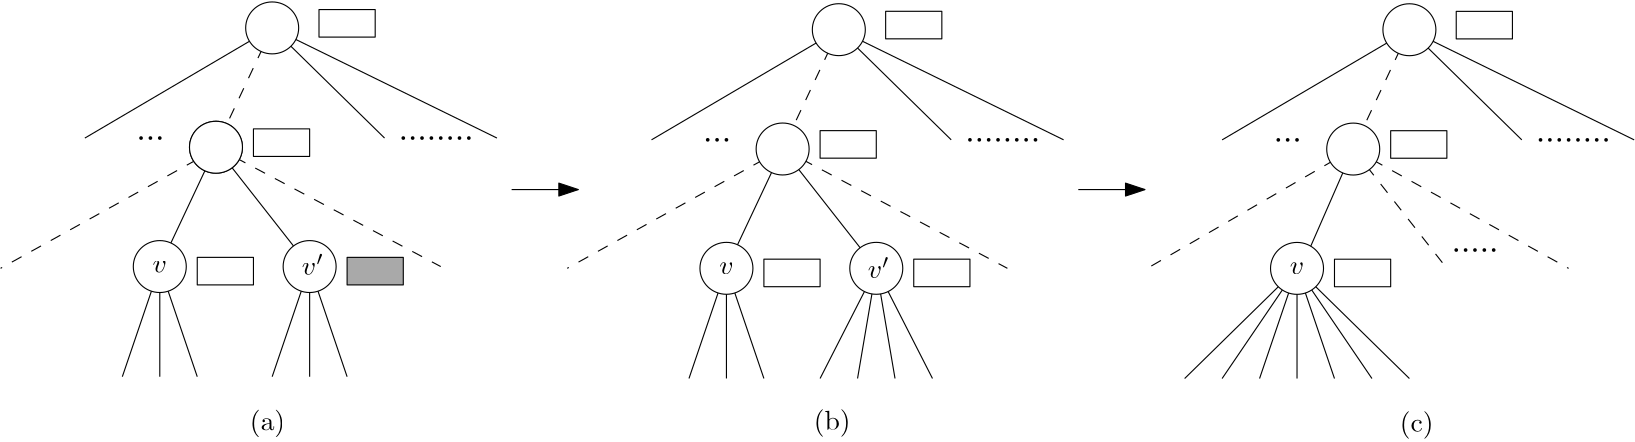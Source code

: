 <?xml version="1.0"?>
<!DOCTYPE ipe SYSTEM "ipe.dtd">
<ipe version="70107" creator="Ipe 7.2.2">
<info created="D:20160518121350" modified="D:20160601115741"/>
<ipestyle name="basic">
<symbol name="arrow/arc(spx)">
<path stroke="sym-stroke" fill="sym-stroke" pen="sym-pen">
0 0 m
-1 0.333 l
-1 -0.333 l
h
</path>
</symbol>
<symbol name="arrow/farc(spx)">
<path stroke="sym-stroke" fill="white" pen="sym-pen">
0 0 m
-1 0.333 l
-1 -0.333 l
h
</path>
</symbol>
<symbol name="arrow/ptarc(spx)">
<path stroke="sym-stroke" fill="sym-stroke" pen="sym-pen">
0 0 m
-1 0.333 l
-0.8 0 l
-1 -0.333 l
h
</path>
</symbol>
<symbol name="arrow/fptarc(spx)">
<path stroke="sym-stroke" fill="white" pen="sym-pen">
0 0 m
-1 0.333 l
-0.8 0 l
-1 -0.333 l
h
</path>
</symbol>
<symbol name="mark/circle(sx)" transformations="translations">
<path fill="sym-stroke">
0.6 0 0 0.6 0 0 e
0.4 0 0 0.4 0 0 e
</path>
</symbol>
<symbol name="mark/disk(sx)" transformations="translations">
<path fill="sym-stroke">
0.6 0 0 0.6 0 0 e
</path>
</symbol>
<symbol name="mark/fdisk(sfx)" transformations="translations">
<group>
<path fill="sym-fill">
0.5 0 0 0.5 0 0 e
</path>
<path fill="sym-stroke" fillrule="eofill">
0.6 0 0 0.6 0 0 e
0.4 0 0 0.4 0 0 e
</path>
</group>
</symbol>
<symbol name="mark/box(sx)" transformations="translations">
<path fill="sym-stroke" fillrule="eofill">
-0.6 -0.6 m
0.6 -0.6 l
0.6 0.6 l
-0.6 0.6 l
h
-0.4 -0.4 m
0.4 -0.4 l
0.4 0.4 l
-0.4 0.4 l
h
</path>
</symbol>
<symbol name="mark/square(sx)" transformations="translations">
<path fill="sym-stroke">
-0.6 -0.6 m
0.6 -0.6 l
0.6 0.6 l
-0.6 0.6 l
h
</path>
</symbol>
<symbol name="mark/fsquare(sfx)" transformations="translations">
<group>
<path fill="sym-fill">
-0.5 -0.5 m
0.5 -0.5 l
0.5 0.5 l
-0.5 0.5 l
h
</path>
<path fill="sym-stroke" fillrule="eofill">
-0.6 -0.6 m
0.6 -0.6 l
0.6 0.6 l
-0.6 0.6 l
h
-0.4 -0.4 m
0.4 -0.4 l
0.4 0.4 l
-0.4 0.4 l
h
</path>
</group>
</symbol>
<symbol name="mark/cross(sx)" transformations="translations">
<group>
<path fill="sym-stroke">
-0.43 -0.57 m
0.57 0.43 l
0.43 0.57 l
-0.57 -0.43 l
h
</path>
<path fill="sym-stroke">
-0.43 0.57 m
0.57 -0.43 l
0.43 -0.57 l
-0.57 0.43 l
h
</path>
</group>
</symbol>
<symbol name="arrow/fnormal(spx)">
<path stroke="sym-stroke" fill="white" pen="sym-pen">
0 0 m
-1 0.333 l
-1 -0.333 l
h
</path>
</symbol>
<symbol name="arrow/pointed(spx)">
<path stroke="sym-stroke" fill="sym-stroke" pen="sym-pen">
0 0 m
-1 0.333 l
-0.8 0 l
-1 -0.333 l
h
</path>
</symbol>
<symbol name="arrow/fpointed(spx)">
<path stroke="sym-stroke" fill="white" pen="sym-pen">
0 0 m
-1 0.333 l
-0.8 0 l
-1 -0.333 l
h
</path>
</symbol>
<symbol name="arrow/linear(spx)">
<path stroke="sym-stroke" pen="sym-pen">
-1 0.333 m
0 0 l
-1 -0.333 l
</path>
</symbol>
<symbol name="arrow/fdouble(spx)">
<path stroke="sym-stroke" fill="white" pen="sym-pen">
0 0 m
-1 0.333 l
-1 -0.333 l
h
-1 0 m
-2 0.333 l
-2 -0.333 l
h
</path>
</symbol>
<symbol name="arrow/double(spx)">
<path stroke="sym-stroke" fill="sym-stroke" pen="sym-pen">
0 0 m
-1 0.333 l
-1 -0.333 l
h
-1 0 m
-2 0.333 l
-2 -0.333 l
h
</path>
</symbol>
<pen name="heavier" value="0.8"/>
<pen name="fat" value="1.2"/>
<pen name="ultrafat" value="2"/>
<symbolsize name="large" value="5"/>
<symbolsize name="small" value="2"/>
<symbolsize name="tiny" value="1.1"/>
<arrowsize name="large" value="10"/>
<arrowsize name="small" value="5"/>
<arrowsize name="tiny" value="3"/>
<color name="red" value="1 0 0"/>
<color name="green" value="0 1 0"/>
<color name="blue" value="0 0 1"/>
<color name="yellow" value="1 1 0"/>
<color name="orange" value="1 0.647 0"/>
<color name="gold" value="1 0.843 0"/>
<color name="purple" value="0.627 0.125 0.941"/>
<color name="gray" value="0.745"/>
<color name="brown" value="0.647 0.165 0.165"/>
<color name="navy" value="0 0 0.502"/>
<color name="pink" value="1 0.753 0.796"/>
<color name="seagreen" value="0.18 0.545 0.341"/>
<color name="turquoise" value="0.251 0.878 0.816"/>
<color name="violet" value="0.933 0.51 0.933"/>
<color name="darkblue" value="0 0 0.545"/>
<color name="darkcyan" value="0 0.545 0.545"/>
<color name="darkgray" value="0.663"/>
<color name="darkgreen" value="0 0.392 0"/>
<color name="darkmagenta" value="0.545 0 0.545"/>
<color name="darkorange" value="1 0.549 0"/>
<color name="darkred" value="0.545 0 0"/>
<color name="lightblue" value="0.678 0.847 0.902"/>
<color name="lightcyan" value="0.878 1 1"/>
<color name="lightgray" value="0.827"/>
<color name="lightgreen" value="0.565 0.933 0.565"/>
<color name="lightyellow" value="1 1 0.878"/>
<dashstyle name="dashed" value="[4] 0"/>
<dashstyle name="dotted" value="[1 3] 0"/>
<dashstyle name="dash dotted" value="[4 2 1 2] 0"/>
<dashstyle name="dash dot dotted" value="[4 2 1 2 1 2] 0"/>
<textsize name="large" value="\large"/>
<textsize name="Large" value="\Large"/>
<textsize name="LARGE" value="\LARGE"/>
<textsize name="huge" value="\huge"/>
<textsize name="Huge" value="\Huge"/>
<textsize name="small" value="\small"/>
<textsize name="footnote" value="\footnotesize"/>
<textsize name="tiny" value="\tiny"/>
<textstyle name="center" begin="\begin{center}" end="\end{center}"/>
<textstyle name="itemize" begin="\begin{itemize}" end="\end{itemize}"/>
<textstyle name="item" begin="\begin{itemize}\item{}" end="\end{itemize}"/>
<gridsize name="4 pts" value="4"/>
<gridsize name="8 pts (~3 mm)" value="8"/>
<gridsize name="16 pts (~6 mm)" value="16"/>
<gridsize name="32 pts (~12 mm)" value="32"/>
<gridsize name="10 pts (~3.5 mm)" value="10"/>
<gridsize name="20 pts (~7 mm)" value="20"/>
<gridsize name="14 pts (~5 mm)" value="14"/>
<gridsize name="28 pts (~10 mm)" value="28"/>
<gridsize name="56 pts (~20 mm)" value="56"/>
<anglesize name="90 deg" value="90"/>
<anglesize name="60 deg" value="60"/>
<anglesize name="45 deg" value="45"/>
<anglesize name="30 deg" value="30"/>
<anglesize name="22.5 deg" value="22.5"/>
<opacity name="10%" value="0.1"/>
<opacity name="30%" value="0.3"/>
<opacity name="50%" value="0.5"/>
<opacity name="75%" value="0.75"/>
<tiling name="falling" angle="-60" step="4" width="1"/>
<tiling name="rising" angle="30" step="4" width="1"/>
</ipestyle>
<page>
<layer name="alpha"/>
<view layers="alpha" active="alpha"/>
<text layer="alpha" matrix="1 0 0 1 -66.3077 17.3846" transformations="translations" pos="160 624" stroke="black" type="label" width="12.73" height="7.473" depth="2.49" valign="baseline">(a)</text>
<text matrix="1 0 0 1 136.769 17.5385" transformations="translations" pos="160 624" stroke="black" type="label" width="13.284" height="7.473" depth="2.49" valign="baseline">(b)</text>
<text matrix="1 0 0 1 347.685 16.8067" transformations="translations" pos="160 624" stroke="black" type="label" width="12.177" height="7.473" depth="2.49" valign="baseline">(c)</text>
<path matrix="1 0 0 1 8 0" stroke="black" arrow="normal/normal">
180 728 m
204 728 l
</path>
<path matrix="1 0 0 1 4 0" stroke="black" arrow="normal/normal">
388 728 m
412 728 l
</path>
<path matrix="0.421445 0 0 0.894951 27.621 113.194" stroke="black" dash="dashed">
176 752 m
128 704 l
128 704 l
</path>
<path matrix="1.26433 0 0 0.826112 -120.728 164.964" stroke="black">
176 752 m
208 704 l
208 704 l
</path>
<path matrix="1.01147 0 0 0.826112 -76.223 164.964" stroke="black">
176 752 m
256 704 l
256 704 l
</path>
<use matrix="0.84289 0 0 0.826112 -26.3239 164.964" name="mark/disk(sx)" pos="216 704" size="tiny" stroke="black"/>
<use matrix="0.84289 0 0 0.826112 -19.5808 164.964" name="mark/disk(sx)" pos="216 704" size="tiny" stroke="black"/>
<use matrix="0.84289 0 0 0.826112 -12.8377 164.964" name="mark/disk(sx)" pos="216 704" size="tiny" stroke="black"/>
<use matrix="0.84289 0 0 0.826112 -33.0671 164.964" name="mark/disk(sx)" pos="216 704" size="tiny" stroke="black"/>
<use matrix="0.84289 0 0 0.826112 -29.6955 164.964" name="mark/disk(sx)" pos="216 704" size="tiny" stroke="black"/>
<use matrix="0.84289 0 0 0.826112 -22.9524 164.964" name="mark/disk(sx)" pos="216 704" size="tiny" stroke="black"/>
<use matrix="0.84289 0 0 0.826112 -16.2093 164.964" name="mark/disk(sx)" pos="216 704" size="tiny" stroke="black"/>
<use matrix="0.84289 0 0 0.826112 -9.4661 164.964" name="mark/disk(sx)" pos="216 704" size="tiny" stroke="black"/>
<path matrix="0.84289 0 0 0.826112 -33.0671 164.964" stroke="black" fill="white">
160 752 m
80 704 l
80 704 l
</path>
<path matrix="0.84289 0 0 0.826112 -46.5533 164.964" stroke="black" fill="white">
11.3137 0 0 11.3137 176 752 e
</path>
<path matrix="0.84289 0 0 0.826112 -70.1542 316.969" stroke="black" fill="white">
224 576 m
224 564 l
248 564 l
248 576 l
h
</path>
<path matrix="0.84289 0 0 0.826112 -93.7551 274.011" stroke="black" fill="white">
224 576 m
224 564 l
248 564 l
248 576 l
h
</path>
<use matrix="0.84289 0 0 0.826112 -124.099 164.964" name="mark/disk(sx)" pos="216 704" size="tiny" stroke="black"/>
<use matrix="0.84289 0 0 0.826112 -127.471 164.964" name="mark/disk(sx)" pos="216 704" size="tiny" stroke="black"/>
<use matrix="0.84289 0 0 0.826112 -120.728 164.964" name="mark/disk(sx)" pos="216 704" size="tiny" stroke="black"/>
<path matrix="0.84289 0 0 0.826112 -113.984 227.749" stroke="black" fill="white">
224 576 m
224 564 l
248 564 l
248 576 l
h
</path>
<path matrix="0.84289 0 0 0.826112 -255.59 164.964" stroke="black" fill="white">
400 700 m
376 648 l
376 648 l
</path>
<path matrix="2.10722 0 0 0.826112 -205.017 164.964" stroke="black" fill="white">
136 700 m
152 648 l
152 648 l
</path>
<path matrix="1.68577 0 0 0.826112 -147.7 164.964" stroke="black" fill="white" dash="dashed">
136 700 m
184 648 l
184 648 l
</path>
<path matrix="0.84289 0 0 0.826112 -194.902 118.702" stroke="black" fill="white">
368 704 m
368 656 l
368 656 l
</path>
<path matrix="0.84289 0 0 0.826112 -194.902 118.702" stroke="black" fill="white">
368 704 m
384 656 l
384 656 l
</path>
<path matrix="0.84289 0 0 0.826112 -194.902 118.702" stroke="black" fill="white">
368 704 m
352 656 l
352 656 l
</path>
<path matrix="0.84289 0 0 0.826112 -33.0671 79.0484" stroke="black" fill="1">
11.3137 0 0 11.3137 176 752 e
</path>
<text matrix="0.84289 0 0 0.826112 21.4321 115.766" transformations="translations" pos="108 704" stroke="black" type="label" width="7.982" height="7.49" depth="0" valign="baseline">$v&apos;$</text>
<path matrix="0.84289 0 0 0.826112 -66.7827 122.006" stroke="black" fill="white">
11.3137 0 0 11.3137 176 752 e
</path>
<path matrix="0.84289 0 0 0.826112 -60.0395 227.749" stroke="black" fill="darkgray">
224 576 m
224 564 l
248 564 l
248 576 l
h
</path>
<path matrix="0.84289 0 0 0.826112 -248.847 118.702" stroke="black" fill="white">
368 704 m
368 656 l
368 656 l
</path>
<path matrix="0.84289 0 0 0.826112 -248.847 118.702" stroke="black" fill="white">
368 704 m
384 656 l
384 656 l
</path>
<path matrix="0.84289 0 0 0.826112 -248.847 118.702" stroke="black" fill="white">
368 704 m
352 656 l
352 656 l
</path>
<path matrix="0.84289 0 0 0.826112 -87.012 79.0484" stroke="black" fill="1">
11.3137 0 0 11.3137 176 752 e
</path>
<text matrix="0.84289 0 0 0.826112 -32.289 116.557" transformations="translations" pos="108 704" stroke="black" type="label" width="5.187" height="4.289" depth="0" valign="baseline">$v$</text>
<path matrix="1.38475 0 0 0.894951 -106.767 116.139" stroke="black" fill="white" dash="dashed">
136 700 m
80 652 l
80 652 l
</path>
<path matrix="0.84289 0 0 0.826112 -66.7827 122.006" stroke="black" fill="white">
11.3137 0 0 11.3137 176 752 e
</path>
<path matrix="0.421445 0 0 0.894951 231.615 112.559" stroke="black" dash="dashed">
176 752 m
128 704 l
128 704 l
</path>
<path matrix="1.26433 0 0 0.826112 83.266 164.329" stroke="black">
176 752 m
208 704 l
208 704 l
</path>
<path matrix="1.01147 0 0 0.826112 127.771 164.329" stroke="black">
176 752 m
256 704 l
256 704 l
</path>
<use matrix="0.84289 0 0 0.826112 177.67 164.329" name="mark/disk(sx)" pos="216 704" size="tiny" stroke="black"/>
<use matrix="0.84289 0 0 0.826112 184.413 164.329" name="mark/disk(sx)" pos="216 704" size="tiny" stroke="black"/>
<use matrix="0.84289 0 0 0.826112 191.156 164.329" name="mark/disk(sx)" pos="216 704" size="tiny" stroke="black"/>
<use matrix="0.84289 0 0 0.826112 170.926 164.329" name="mark/disk(sx)" pos="216 704" size="tiny" stroke="black"/>
<use matrix="0.84289 0 0 0.826112 174.298 164.329" name="mark/disk(sx)" pos="216 704" size="tiny" stroke="black"/>
<use matrix="0.84289 0 0 0.826112 181.041 164.329" name="mark/disk(sx)" pos="216 704" size="tiny" stroke="black"/>
<use matrix="0.84289 0 0 0.826112 187.784 164.329" name="mark/disk(sx)" pos="216 704" size="tiny" stroke="black"/>
<use matrix="0.84289 0 0 0.826112 194.527 164.329" name="mark/disk(sx)" pos="216 704" size="tiny" stroke="black"/>
<path matrix="0.84289 0 0 0.826112 170.926 164.329" stroke="black" fill="white">
160 752 m
80 704 l
80 704 l
</path>
<path matrix="0.84289 0 0 0.826112 157.44 164.329" stroke="black" fill="white">
11.3137 0 0 11.3137 176 752 e
</path>
<path matrix="0.84289 0 0 0.826112 133.839 316.333" stroke="black" fill="white">
224 576 m
224 564 l
248 564 l
248 576 l
h
</path>
<path matrix="0.84289 0 0 0.826112 110.238 273.375" stroke="black" fill="white">
224 576 m
224 564 l
248 564 l
248 576 l
h
</path>
<use matrix="0.84289 0 0 0.826112 79.894 164.329" name="mark/disk(sx)" pos="216 704" size="tiny" stroke="black"/>
<use matrix="0.84289 0 0 0.826112 76.523 164.329" name="mark/disk(sx)" pos="216 704" size="tiny" stroke="black"/>
<use matrix="0.84289 0 0 0.826112 83.266 164.329" name="mark/disk(sx)" pos="216 704" size="tiny" stroke="black"/>
<path matrix="0.84289 0 0 0.826112 90.009 227.113" stroke="black" fill="white">
224 576 m
224 564 l
248 564 l
248 576 l
h
</path>
<path matrix="0.84289 0 0 0.826112 -51.5965 164.329" stroke="black" fill="white">
400 700 m
376 648 l
376 648 l
</path>
<path matrix="2.10722 0 0 0.826112 -1.0231 164.329" stroke="black" fill="white">
136 700 m
152 648 l
152 648 l
</path>
<path matrix="1.68577 0 0 0.826112 56.2935 164.329" stroke="black" fill="white" dash="dashed">
136 700 m
184 648 l
184 648 l
</path>
<path matrix="1.38475 0 0 0.894951 97.233 116.139" stroke="black" fill="white" dash="dashed">
136 700 m
80 652 l
80 652 l
</path>
<path matrix="0.84289 0 0 0.826112 137.211 121.371" stroke="black" fill="white">
11.3137 0 0 11.3137 176 752 e
</path>
<path matrix="0.84289 0 0 0.826112 143.954 227.113" stroke="black">
224 576 m
224 564 l
248 564 l
248 576 l
h
</path>
<path matrix="0.632167 0 0 0.826112 238.358 118.066" stroke="black" fill="white">
128 704 m
96 656 l
96 656 l
</path>
<path matrix="0.421445 0 0 0.826112 265.33 118.066" stroke="black" fill="white">
128 704 m
112 656 l
112 656 l
</path>
<path matrix="0.421445 0 0 0.826112 265.33 118.066" stroke="black" fill="white">
128 704 m
144 656 l
144 656 l
</path>
<path matrix="0.632167 0 0 0.826112 116.982 118.066" stroke="black" fill="white">
320 704 m
352 656 l
352 656 l
</path>
<path matrix="0.84289 0 0 0.826112 170.926 78.413" stroke="black" fill="1">
11.3137 0 0 11.3137 176 752 e
</path>
<path matrix="0.84289 0 0 0.826112 -44.8533 118.066" stroke="black" fill="white">
368 704 m
368 656 l
368 656 l
</path>
<path matrix="0.84289 0 0 0.826112 -44.8533 118.066" stroke="black" fill="white">
368 704 m
384 656 l
384 656 l
</path>
<path matrix="0.84289 0 0 0.826112 -44.8533 118.066" stroke="black" fill="white">
368 704 m
352 656 l
352 656 l
</path>
<path matrix="0.84289 0 0 0.826112 116.982 78.413" stroke="black" fill="1">
11.3137 0 0 11.3137 176 752 e
</path>
<text matrix="0.84289 0 0 0.826112 171.705 115.922" transformations="translations" pos="108 704" stroke="black" type="label" width="5.187" height="4.289" depth="0" valign="baseline">$v$</text>
<text matrix="0.84289 0 0 0.826112 225.13 114.551" transformations="translations" pos="108 704" stroke="black" type="label" width="7.982" height="7.49" depth="0" valign="baseline">$v&apos;$</text>
<path matrix="0.421445 0 0 0.894951 437.025 112.537" stroke="black" dash="dashed">
176 752 m
128 704 l
128 704 l
</path>
<path matrix="0.84289 0 0 0.826112 362.851 118.045" stroke="black" fill="white">
128 704 m
80 656 l
80 656 l
</path>
<path matrix="0.84289 0 0 0.826112 362.851 118.045" stroke="black" fill="white">
128 704 m
128 656 l
128 656 l
</path>
<path matrix="0.84289 0 0 0.826112 362.851 118.045" stroke="black" fill="white">
128 704 m
176 656 l
176 656 l
</path>
<path matrix="0.84289 0 0 0.826112 362.851 118.045" stroke="black" fill="white">
128 704 m
96 656 l
96 656 l
</path>
<path matrix="0.84289 0 0 0.826112 362.851 118.045" stroke="black" fill="white">
128 704 m
112 656 l
112 656 l
</path>
<path matrix="0.84289 0 0 0.826112 362.851 118.045" stroke="black" fill="white">
128 704 m
144 656 l
144 656 l
</path>
<path matrix="0.84289 0 0 0.826112 362.851 118.045" stroke="black" fill="white">
128 704 m
160 656 l
160 656 l
</path>
<path matrix="1.26433 0 0 0.826112 288.677 164.307" stroke="black">
176 752 m
208 704 l
208 704 l
</path>
<path matrix="1.01147 0 0 0.826112 333.181 164.307" stroke="black">
176 752 m
256 704 l
256 704 l
</path>
<use matrix="0.84289 0 0 0.826112 383.08 164.307" name="mark/disk(sx)" pos="216 704" size="tiny" stroke="black"/>
<use matrix="0.84289 0 0 0.826112 389.823 164.307" name="mark/disk(sx)" pos="216 704" size="tiny" stroke="black"/>
<use matrix="0.84289 0 0 0.826112 396.567 164.307" name="mark/disk(sx)" pos="216 704" size="tiny" stroke="black"/>
<use matrix="0.84289 0 0 0.826112 376.337 164.307" name="mark/disk(sx)" pos="216 704" size="tiny" stroke="black"/>
<use matrix="0.84289 0 0 0.826112 379.709 164.307" name="mark/disk(sx)" pos="216 704" size="tiny" stroke="black"/>
<use matrix="0.84289 0 0 0.826112 386.452 164.307" name="mark/disk(sx)" pos="216 704" size="tiny" stroke="black"/>
<use matrix="0.84289 0 0 0.826112 393.195 164.307" name="mark/disk(sx)" pos="216 704" size="tiny" stroke="black"/>
<use matrix="0.84289 0 0 0.826112 399.938 164.307" name="mark/disk(sx)" pos="216 704" size="tiny" stroke="black"/>
<path matrix="0.84289 0 0 0.826112 376.337 164.307" stroke="black" fill="white">
160 752 m
80 704 l
80 704 l
</path>
<path matrix="0.84289 0 0 0.826112 362.851 164.307" stroke="black" fill="white">
11.3137 0 0 11.3137 176 752 e
</path>
<path matrix="0.84289 0 0 0.826112 339.25 316.312" stroke="black" fill="white">
224 576 m
224 564 l
248 564 l
248 576 l
h
</path>
<path matrix="0.84289 0 0 0.826112 315.649 273.354" stroke="black" fill="white">
224 576 m
224 564 l
248 564 l
248 576 l
h
</path>
<use matrix="0.84289 0 0 0.826112 285.305 164.307" name="mark/disk(sx)" pos="216 704" size="tiny" stroke="black"/>
<use matrix="0.84289 0 0 0.826112 281.934 164.307" name="mark/disk(sx)" pos="216 704" size="tiny" stroke="black"/>
<use matrix="0.84289 0 0 0.826112 288.677 164.307" name="mark/disk(sx)" pos="216 704" size="tiny" stroke="black"/>
<path matrix="0.84289 0 0 0.826112 376.337 164.307" stroke="black" fill="white">
136 700 m
112 644 l
112 644 l
</path>
<path matrix="2.10722 0 0 0.826112 204.388 164.307" stroke="black" fill="white" dash="dashed">
136 700 m
152 648 l
152 648 l
</path>
<path matrix="1.61554 0 0 0.826112 271.257 164.307" stroke="black" fill="white" dash="dashed">
136 700 m
184 648 l
184 648 l
</path>
<path matrix="1.32454 0 0 0.894951 310.833 116.118" stroke="black" fill="white" dash="dashed">
136 700 m
80 652 l
80 652 l
</path>
<path matrix="0.84289 0 0 0.826112 322.392 78.3915" stroke="black" fill="1">
11.3137 0 0 11.3137 176 752 e
</path>
<path matrix="0.84289 0 0 0.826112 295.42 227.092" stroke="black" fill="white">
224 576 m
224 564 l
248 564 l
248 576 l
h
</path>
<path matrix="0.84289 0 0 0.826112 342.622 121.349" stroke="black" fill="white">
11.3137 0 0 11.3137 176 752 e
</path>
<use matrix="0.84289 0 0 0.826112 345.993 124.654" name="mark/disk(sx)" pos="216 704" size="tiny" stroke="black"/>
<use matrix="0.84289 0 0 0.826112 349.365 124.654" name="mark/disk(sx)" pos="216 704" size="tiny" stroke="black"/>
<use matrix="0.84289 0 0 0.826112 352.736 124.654" name="mark/disk(sx)" pos="216 704" size="tiny" stroke="black"/>
<use matrix="0.84289 0 0 0.826112 356.108 124.654" name="mark/disk(sx)" pos="216 704" size="tiny" stroke="black"/>
<use matrix="0.84289 0 0 0.826112 359.479 124.654" name="mark/disk(sx)" pos="216 704" size="tiny" stroke="black"/>
<text matrix="0.84289 0 0 0.826112 377.115 115.9" transformations="translations" pos="108 704" stroke="black" type="label" width="5.187" height="4.289" depth="0" valign="baseline">$v$</text>
</page>
</ipe>
